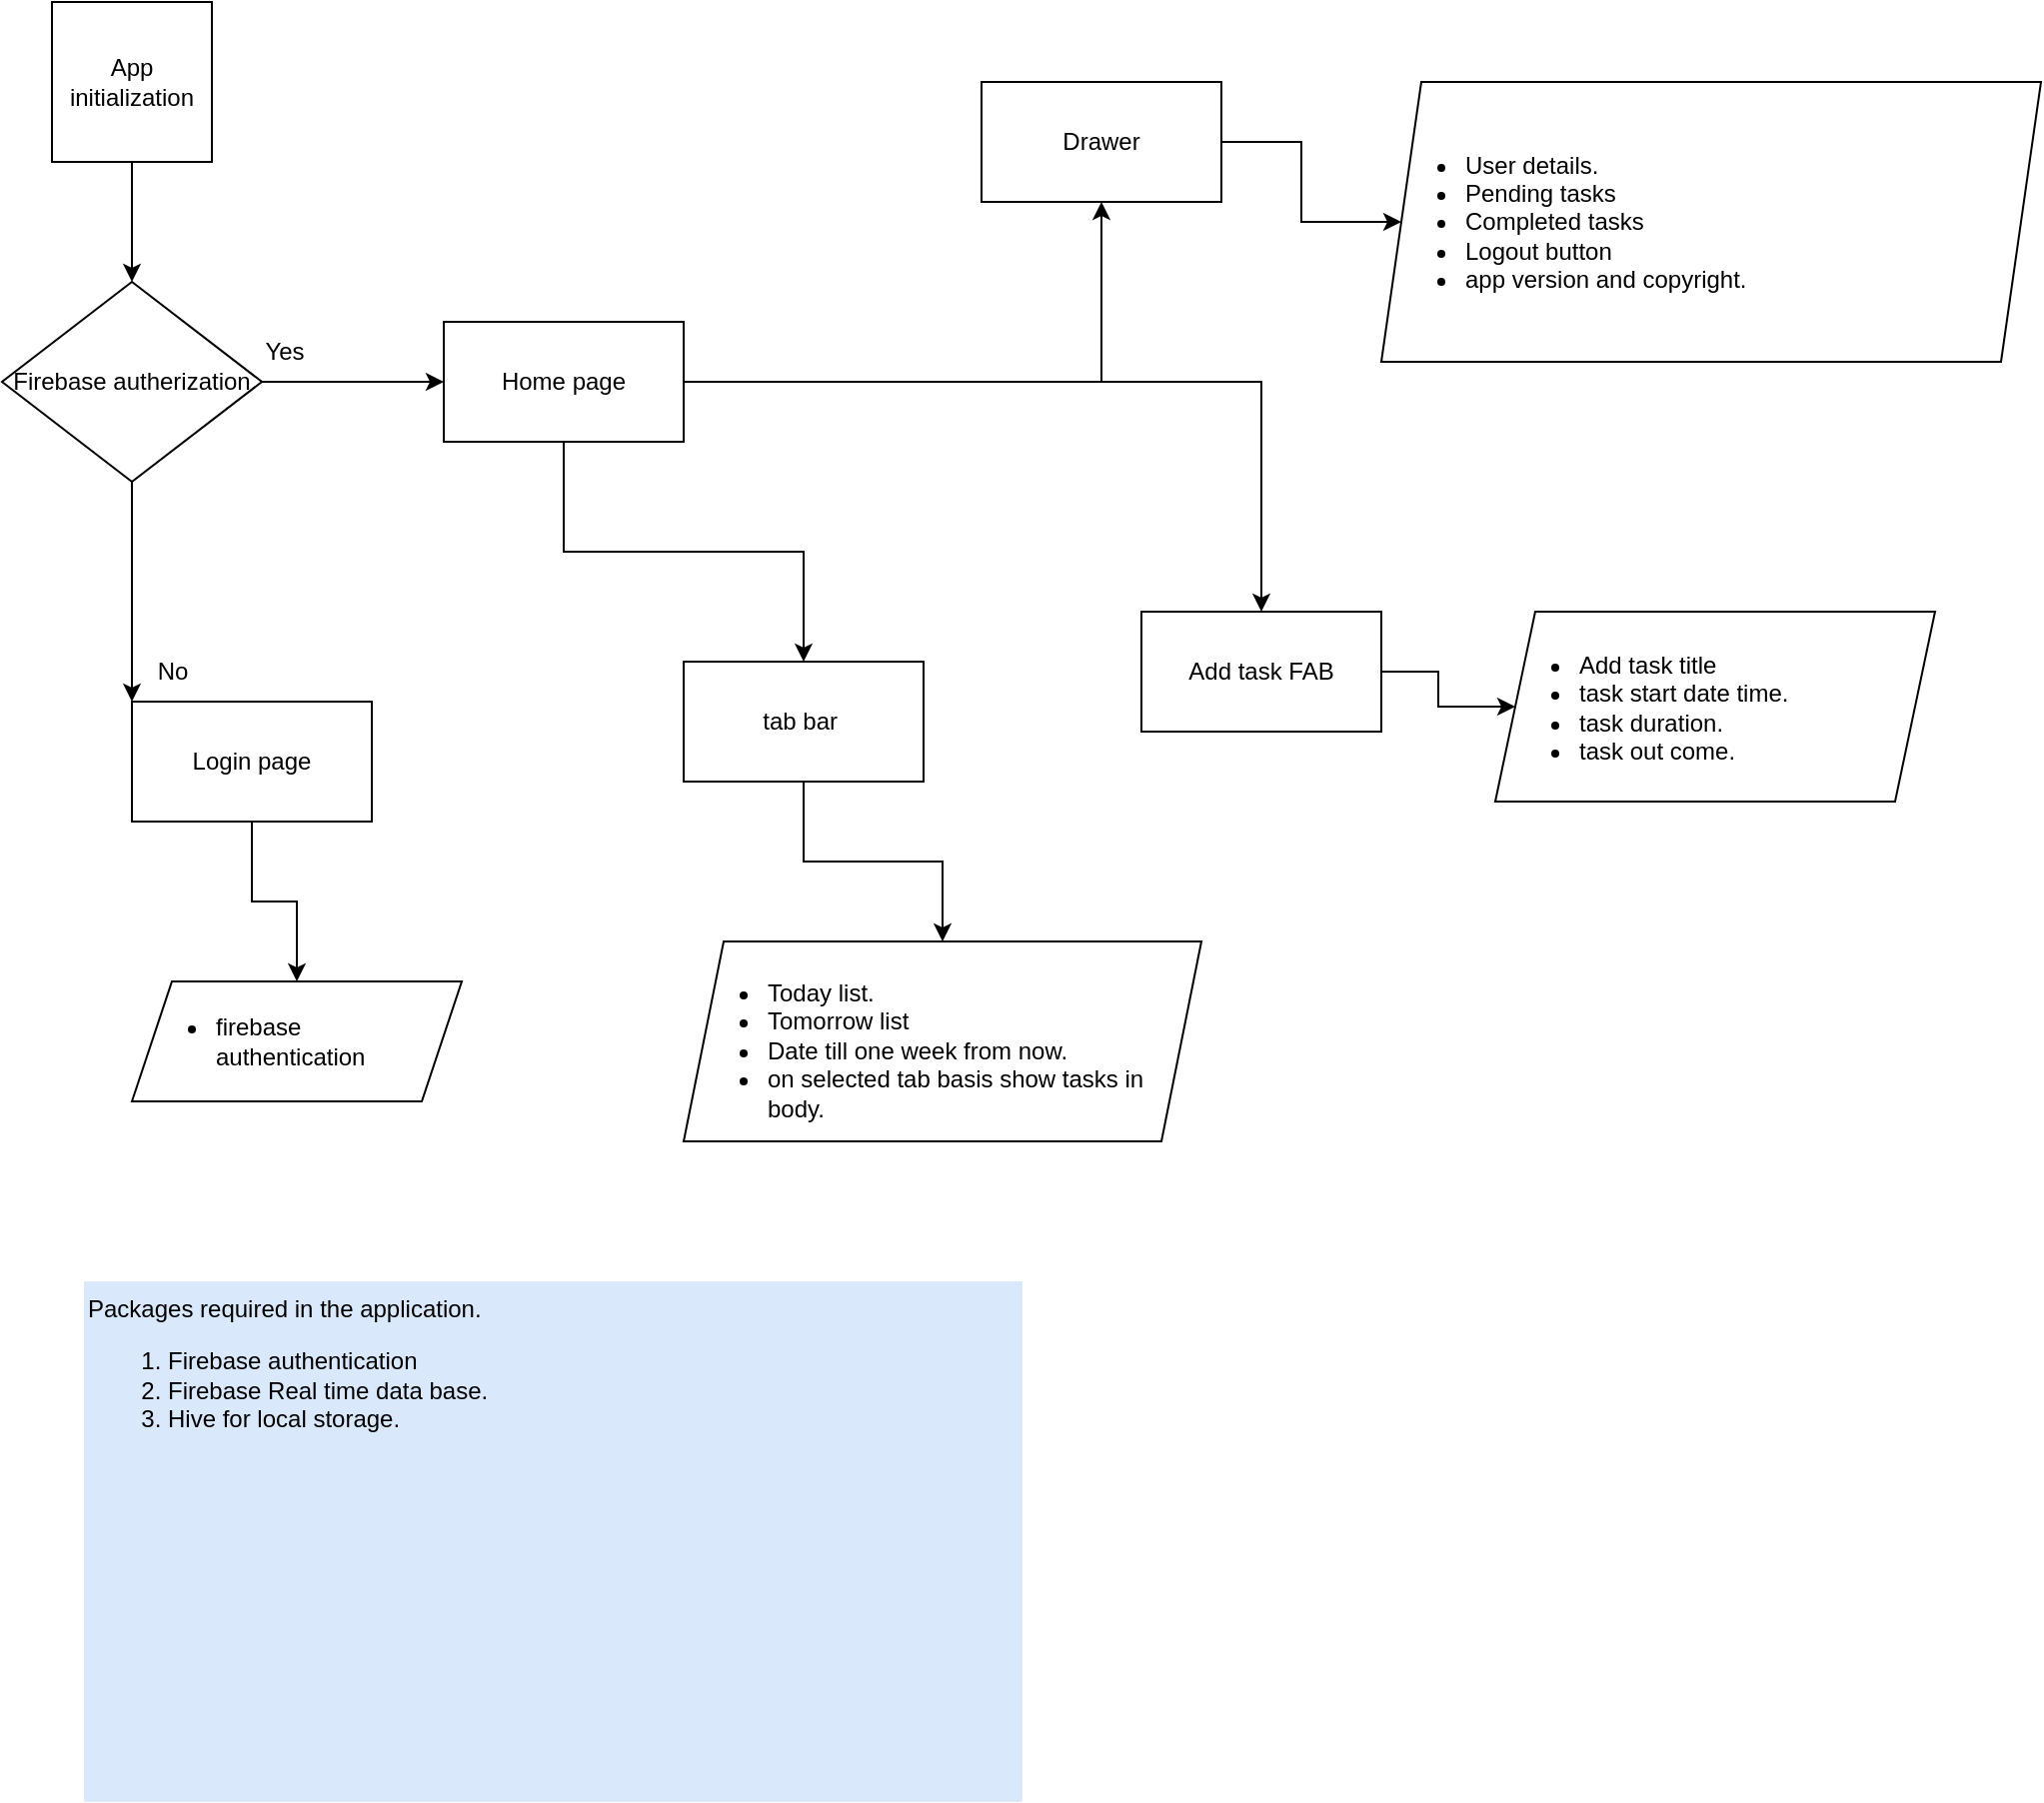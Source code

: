 <mxfile version="24.7.16">
  <diagram name="Page-1" id="72hGcq3CHv9E9iCtWn72">
    <mxGraphModel dx="1050" dy="522" grid="1" gridSize="10" guides="1" tooltips="1" connect="1" arrows="1" fold="1" page="1" pageScale="1" pageWidth="827" pageHeight="1169" math="0" shadow="0">
      <root>
        <mxCell id="0" />
        <mxCell id="1" parent="0" />
        <mxCell id="lTLpZzJRcHmcW6SRz25A-3" style="edgeStyle=orthogonalEdgeStyle;rounded=0;orthogonalLoop=1;jettySize=auto;html=1;entryX=0.5;entryY=0;entryDx=0;entryDy=0;" edge="1" parent="1" source="lTLpZzJRcHmcW6SRz25A-1" target="lTLpZzJRcHmcW6SRz25A-2">
          <mxGeometry relative="1" as="geometry" />
        </mxCell>
        <mxCell id="lTLpZzJRcHmcW6SRz25A-1" value="App initialization" style="whiteSpace=wrap;html=1;aspect=fixed;" vertex="1" parent="1">
          <mxGeometry x="105" y="40" width="80" height="80" as="geometry" />
        </mxCell>
        <mxCell id="lTLpZzJRcHmcW6SRz25A-5" style="edgeStyle=orthogonalEdgeStyle;rounded=0;orthogonalLoop=1;jettySize=auto;html=1;exitX=1;exitY=0.5;exitDx=0;exitDy=0;entryX=0;entryY=0.5;entryDx=0;entryDy=0;" edge="1" parent="1" source="lTLpZzJRcHmcW6SRz25A-2" target="lTLpZzJRcHmcW6SRz25A-4">
          <mxGeometry relative="1" as="geometry" />
        </mxCell>
        <mxCell id="lTLpZzJRcHmcW6SRz25A-10" style="edgeStyle=orthogonalEdgeStyle;rounded=0;orthogonalLoop=1;jettySize=auto;html=1;exitX=0.5;exitY=1;exitDx=0;exitDy=0;entryX=0;entryY=0;entryDx=0;entryDy=0;" edge="1" parent="1" source="lTLpZzJRcHmcW6SRz25A-2" target="lTLpZzJRcHmcW6SRz25A-7">
          <mxGeometry relative="1" as="geometry" />
        </mxCell>
        <mxCell id="lTLpZzJRcHmcW6SRz25A-2" value="Firebase autherization" style="rhombus;whiteSpace=wrap;html=1;" vertex="1" parent="1">
          <mxGeometry x="80" y="180" width="130" height="100" as="geometry" />
        </mxCell>
        <mxCell id="lTLpZzJRcHmcW6SRz25A-13" value="" style="edgeStyle=orthogonalEdgeStyle;rounded=0;orthogonalLoop=1;jettySize=auto;html=1;entryX=0.5;entryY=1;entryDx=0;entryDy=0;" edge="1" parent="1" source="lTLpZzJRcHmcW6SRz25A-4" target="lTLpZzJRcHmcW6SRz25A-16">
          <mxGeometry relative="1" as="geometry">
            <mxPoint x="570" y="140" as="targetPoint" />
          </mxGeometry>
        </mxCell>
        <mxCell id="lTLpZzJRcHmcW6SRz25A-15" value="" style="edgeStyle=orthogonalEdgeStyle;rounded=0;orthogonalLoop=1;jettySize=auto;html=1;" edge="1" parent="1" source="lTLpZzJRcHmcW6SRz25A-4" target="lTLpZzJRcHmcW6SRz25A-14">
          <mxGeometry relative="1" as="geometry" />
        </mxCell>
        <mxCell id="lTLpZzJRcHmcW6SRz25A-18" value="" style="edgeStyle=orthogonalEdgeStyle;rounded=0;orthogonalLoop=1;jettySize=auto;html=1;" edge="1" parent="1" source="lTLpZzJRcHmcW6SRz25A-4" target="lTLpZzJRcHmcW6SRz25A-17">
          <mxGeometry relative="1" as="geometry" />
        </mxCell>
        <mxCell id="lTLpZzJRcHmcW6SRz25A-4" value="Home page" style="rounded=0;whiteSpace=wrap;html=1;" vertex="1" parent="1">
          <mxGeometry x="301" y="200" width="120" height="60" as="geometry" />
        </mxCell>
        <mxCell id="lTLpZzJRcHmcW6SRz25A-6" value="Yes" style="text;html=1;align=center;verticalAlign=middle;resizable=0;points=[];autosize=1;strokeColor=none;fillColor=none;" vertex="1" parent="1">
          <mxGeometry x="201" y="200" width="40" height="30" as="geometry" />
        </mxCell>
        <mxCell id="lTLpZzJRcHmcW6SRz25A-26" value="" style="edgeStyle=orthogonalEdgeStyle;rounded=0;orthogonalLoop=1;jettySize=auto;html=1;" edge="1" parent="1" source="lTLpZzJRcHmcW6SRz25A-7" target="lTLpZzJRcHmcW6SRz25A-25">
          <mxGeometry relative="1" as="geometry" />
        </mxCell>
        <mxCell id="lTLpZzJRcHmcW6SRz25A-7" value="Login page" style="rounded=0;whiteSpace=wrap;html=1;" vertex="1" parent="1">
          <mxGeometry x="145" y="390" width="120" height="60" as="geometry" />
        </mxCell>
        <mxCell id="lTLpZzJRcHmcW6SRz25A-9" value="No" style="text;html=1;align=center;verticalAlign=middle;resizable=0;points=[];autosize=1;strokeColor=none;fillColor=none;" vertex="1" parent="1">
          <mxGeometry x="145" y="360" width="40" height="30" as="geometry" />
        </mxCell>
        <mxCell id="lTLpZzJRcHmcW6SRz25A-20" value="" style="edgeStyle=orthogonalEdgeStyle;rounded=0;orthogonalLoop=1;jettySize=auto;html=1;" edge="1" parent="1" source="lTLpZzJRcHmcW6SRz25A-14" target="lTLpZzJRcHmcW6SRz25A-19">
          <mxGeometry relative="1" as="geometry" />
        </mxCell>
        <mxCell id="lTLpZzJRcHmcW6SRz25A-14" value="tab bar&amp;nbsp;" style="rounded=0;whiteSpace=wrap;html=1;" vertex="1" parent="1">
          <mxGeometry x="421" y="370" width="120" height="60" as="geometry" />
        </mxCell>
        <mxCell id="lTLpZzJRcHmcW6SRz25A-22" value="" style="edgeStyle=orthogonalEdgeStyle;rounded=0;orthogonalLoop=1;jettySize=auto;html=1;" edge="1" parent="1" source="lTLpZzJRcHmcW6SRz25A-16" target="lTLpZzJRcHmcW6SRz25A-21">
          <mxGeometry relative="1" as="geometry" />
        </mxCell>
        <mxCell id="lTLpZzJRcHmcW6SRz25A-16" value="Drawer" style="rounded=0;whiteSpace=wrap;html=1;" vertex="1" parent="1">
          <mxGeometry x="570" y="80" width="120" height="60" as="geometry" />
        </mxCell>
        <mxCell id="lTLpZzJRcHmcW6SRz25A-24" value="" style="edgeStyle=orthogonalEdgeStyle;rounded=0;orthogonalLoop=1;jettySize=auto;html=1;" edge="1" parent="1" source="lTLpZzJRcHmcW6SRz25A-17" target="lTLpZzJRcHmcW6SRz25A-23">
          <mxGeometry relative="1" as="geometry" />
        </mxCell>
        <mxCell id="lTLpZzJRcHmcW6SRz25A-17" value="Add task FAB" style="whiteSpace=wrap;html=1;rounded=0;" vertex="1" parent="1">
          <mxGeometry x="650" y="345" width="120" height="60" as="geometry" />
        </mxCell>
        <mxCell id="lTLpZzJRcHmcW6SRz25A-19" value="&lt;ul&gt;&lt;li&gt;Today list.&lt;/li&gt;&lt;li&gt;Tomorrow list&lt;/li&gt;&lt;li&gt;Date till one week from now.&lt;/li&gt;&lt;li&gt;on selected tab basis show tasks in body.&lt;/li&gt;&lt;/ul&gt;" style="shape=parallelogram;perimeter=parallelogramPerimeter;whiteSpace=wrap;html=1;fixedSize=1;rounded=0;align=left;verticalAlign=top;" vertex="1" parent="1">
          <mxGeometry x="421" y="510" width="259" height="100" as="geometry" />
        </mxCell>
        <mxCell id="lTLpZzJRcHmcW6SRz25A-21" value="&lt;ul&gt;&lt;li&gt;User details.&lt;/li&gt;&lt;li&gt;Pending tasks&lt;/li&gt;&lt;li&gt;Completed tasks&lt;/li&gt;&lt;li&gt;Logout button&lt;/li&gt;&lt;li&gt;app version and copyright.&lt;/li&gt;&lt;/ul&gt;" style="shape=parallelogram;perimeter=parallelogramPerimeter;whiteSpace=wrap;html=1;fixedSize=1;rounded=0;align=left;" vertex="1" parent="1">
          <mxGeometry x="770" y="80" width="330" height="140" as="geometry" />
        </mxCell>
        <mxCell id="lTLpZzJRcHmcW6SRz25A-23" value="&lt;ul&gt;&lt;li&gt;Add task title&lt;/li&gt;&lt;li&gt;task start date time.&lt;/li&gt;&lt;li&gt;task duration.&lt;/li&gt;&lt;li&gt;task out come.&lt;/li&gt;&lt;/ul&gt;" style="shape=parallelogram;perimeter=parallelogramPerimeter;whiteSpace=wrap;html=1;fixedSize=1;rounded=0;align=left;" vertex="1" parent="1">
          <mxGeometry x="827" y="345" width="220" height="95" as="geometry" />
        </mxCell>
        <mxCell id="lTLpZzJRcHmcW6SRz25A-25" value="&lt;ul&gt;&lt;li&gt;firebase authentication&amp;nbsp;&lt;/li&gt;&lt;/ul&gt;" style="shape=parallelogram;perimeter=parallelogramPerimeter;whiteSpace=wrap;html=1;fixedSize=1;rounded=0;align=left;" vertex="1" parent="1">
          <mxGeometry x="145" y="530" width="165" height="60" as="geometry" />
        </mxCell>
        <mxCell id="lTLpZzJRcHmcW6SRz25A-27" value="Packages required in the application.&lt;div&gt;&lt;ol&gt;&lt;li&gt;Firebase authentication&lt;/li&gt;&lt;li&gt;Firebase Real time data base.&lt;/li&gt;&lt;li&gt;Hive for local storage.&lt;/li&gt;&lt;/ol&gt;&lt;/div&gt;" style="rounded=0;whiteSpace=wrap;html=1;align=left;verticalAlign=top;strokeWidth=0;fillColor=#dae8fc;strokeColor=#6c8ebf;" vertex="1" parent="1">
          <mxGeometry x="121" y="680" width="469" height="260" as="geometry" />
        </mxCell>
      </root>
    </mxGraphModel>
  </diagram>
</mxfile>
